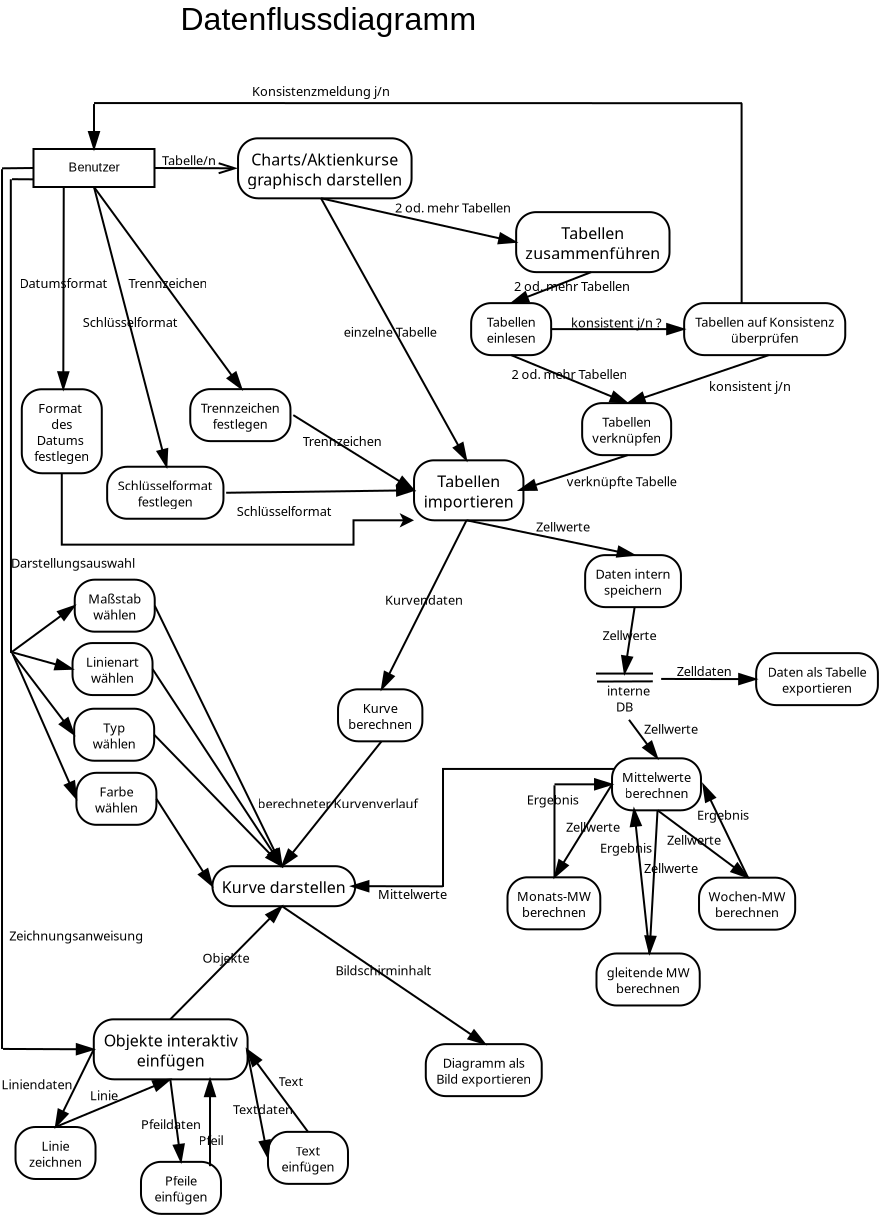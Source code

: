 <?xml version="1.0" encoding="UTF-8"?>
<dia:diagram xmlns:dia="http://www.lysator.liu.se/~alla/dia/">
  <dia:layer name="Hintergrund" visible="true">
    <dia:object type="Standard - Text" version="0" id="O0">
      <dia:attribute name="obj_pos">
        <dia:point val="9.85,2.15"/>
      </dia:attribute>
      <dia:attribute name="obj_bb">
        <dia:rectangle val="9.805,0.705;23.3,3.24"/>
      </dia:attribute>
      <dia:attribute name="text">
        <dia:composite type="text">
          <dia:attribute name="string">
            <dia:string>#Datenflussdiagramm#</dia:string>
          </dia:attribute>
          <dia:attribute name="font">
            <dia:font family="arial" style="0" name="Helvetica"/>
          </dia:attribute>
          <dia:attribute name="height">
            <dia:real val="2"/>
          </dia:attribute>
          <dia:attribute name="pos">
            <dia:point val="9.85,2.15"/>
          </dia:attribute>
          <dia:attribute name="color">
            <dia:color val="#000000"/>
          </dia:attribute>
          <dia:attribute name="alignment">
            <dia:enum val="0"/>
          </dia:attribute>
        </dia:composite>
      </dia:attribute>
    </dia:object>
    <dia:object type="Flowchart - Box" version="0" id="O1">
      <dia:attribute name="obj_pos">
        <dia:point val="2.5,8.1"/>
      </dia:attribute>
      <dia:attribute name="obj_bb">
        <dia:rectangle val="2.45,8.05;8.6,10.05"/>
      </dia:attribute>
      <dia:attribute name="elem_corner">
        <dia:point val="2.5,8.1"/>
      </dia:attribute>
      <dia:attribute name="elem_width">
        <dia:real val="6.05"/>
      </dia:attribute>
      <dia:attribute name="elem_height">
        <dia:real val="1.9"/>
      </dia:attribute>
      <dia:attribute name="show_background">
        <dia:boolean val="true"/>
      </dia:attribute>
      <dia:attribute name="padding">
        <dia:real val="0.5"/>
      </dia:attribute>
      <dia:attribute name="text">
        <dia:composite type="text">
          <dia:attribute name="string">
            <dia:string>#Benutzer#</dia:string>
          </dia:attribute>
          <dia:attribute name="font">
            <dia:font family="arial" style="0" name="Helvetica"/>
          </dia:attribute>
          <dia:attribute name="height">
            <dia:real val="0.8"/>
          </dia:attribute>
          <dia:attribute name="pos">
            <dia:point val="5.525,9.25"/>
          </dia:attribute>
          <dia:attribute name="color">
            <dia:color val="#000000"/>
          </dia:attribute>
          <dia:attribute name="alignment">
            <dia:enum val="1"/>
          </dia:attribute>
        </dia:composite>
      </dia:attribute>
    </dia:object>
    <dia:object type="UML - Activity" version="0" id="O2">
      <dia:attribute name="obj_pos">
        <dia:point val="12.727,7.565"/>
      </dia:attribute>
      <dia:attribute name="obj_bb">
        <dia:rectangle val="12.727,7.565;21.027,10.565"/>
      </dia:attribute>
      <dia:attribute name="elem_corner">
        <dia:point val="12.727,7.565"/>
      </dia:attribute>
      <dia:attribute name="elem_width">
        <dia:real val="8.3"/>
      </dia:attribute>
      <dia:attribute name="elem_height">
        <dia:real val="3"/>
      </dia:attribute>
      <dia:attribute name="text">
        <dia:composite type="text">
          <dia:attribute name="string">
            <dia:string>#Charts/Aktienkurse
graphisch darstellen#</dia:string>
          </dia:attribute>
          <dia:attribute name="font">
            <dia:font family="sans" style="0" name="Helvetica"/>
          </dia:attribute>
          <dia:attribute name="height">
            <dia:real val="1"/>
          </dia:attribute>
          <dia:attribute name="pos">
            <dia:point val="16.877,8.815"/>
          </dia:attribute>
          <dia:attribute name="color">
            <dia:color val="#000000"/>
          </dia:attribute>
          <dia:attribute name="alignment">
            <dia:enum val="1"/>
          </dia:attribute>
        </dia:composite>
      </dia:attribute>
    </dia:object>
    <dia:object type="UML - Activity" version="0" id="O3">
      <dia:attribute name="obj_pos">
        <dia:point val="21.527,23.665"/>
      </dia:attribute>
      <dia:attribute name="obj_bb">
        <dia:rectangle val="21.527,23.665;26.727,26.665"/>
      </dia:attribute>
      <dia:attribute name="elem_corner">
        <dia:point val="21.527,23.665"/>
      </dia:attribute>
      <dia:attribute name="elem_width">
        <dia:real val="5.2"/>
      </dia:attribute>
      <dia:attribute name="elem_height">
        <dia:real val="3"/>
      </dia:attribute>
      <dia:attribute name="text">
        <dia:composite type="text">
          <dia:attribute name="string">
            <dia:string>#Tabellen
importieren#</dia:string>
          </dia:attribute>
          <dia:attribute name="font">
            <dia:font family="sans" style="0" name="Helvetica"/>
          </dia:attribute>
          <dia:attribute name="height">
            <dia:real val="1"/>
          </dia:attribute>
          <dia:attribute name="pos">
            <dia:point val="24.127,24.915"/>
          </dia:attribute>
          <dia:attribute name="color">
            <dia:color val="#000000"/>
          </dia:attribute>
          <dia:attribute name="alignment">
            <dia:enum val="1"/>
          </dia:attribute>
        </dia:composite>
      </dia:attribute>
    </dia:object>
    <dia:object type="UML - Activity" version="0" id="O4">
      <dia:attribute name="obj_pos">
        <dia:point val="17.727,35.115"/>
      </dia:attribute>
      <dia:attribute name="obj_bb">
        <dia:rectangle val="17.727,35.115;22.127,37.715"/>
      </dia:attribute>
      <dia:attribute name="elem_corner">
        <dia:point val="17.727,35.115"/>
      </dia:attribute>
      <dia:attribute name="elem_width">
        <dia:real val="4.4"/>
      </dia:attribute>
      <dia:attribute name="elem_height">
        <dia:real val="2.6"/>
      </dia:attribute>
      <dia:attribute name="text">
        <dia:composite type="text">
          <dia:attribute name="string">
            <dia:string>#Kurve
berechnen#</dia:string>
          </dia:attribute>
          <dia:attribute name="font">
            <dia:font family="sans" style="0" name="Helvetica"/>
          </dia:attribute>
          <dia:attribute name="height">
            <dia:real val="0.8"/>
          </dia:attribute>
          <dia:attribute name="pos">
            <dia:point val="19.927,36.265"/>
          </dia:attribute>
          <dia:attribute name="color">
            <dia:color val="#000000"/>
          </dia:attribute>
          <dia:attribute name="alignment">
            <dia:enum val="1"/>
          </dia:attribute>
        </dia:composite>
      </dia:attribute>
    </dia:object>
    <dia:object type="UML - Activity" version="0" id="O5">
      <dia:attribute name="obj_pos">
        <dia:point val="11.447,43.959"/>
      </dia:attribute>
      <dia:attribute name="obj_bb">
        <dia:rectangle val="11.447,43.959;18.297,45.959"/>
      </dia:attribute>
      <dia:attribute name="elem_corner">
        <dia:point val="11.447,43.959"/>
      </dia:attribute>
      <dia:attribute name="elem_width">
        <dia:real val="6.85"/>
      </dia:attribute>
      <dia:attribute name="elem_height">
        <dia:real val="2"/>
      </dia:attribute>
      <dia:attribute name="text">
        <dia:composite type="text">
          <dia:attribute name="string">
            <dia:string>#Kurve darstellen#</dia:string>
          </dia:attribute>
          <dia:attribute name="font">
            <dia:font family="sans" style="0" name="Helvetica"/>
          </dia:attribute>
          <dia:attribute name="height">
            <dia:real val="1"/>
          </dia:attribute>
          <dia:attribute name="pos">
            <dia:point val="14.872,45.209"/>
          </dia:attribute>
          <dia:attribute name="color">
            <dia:color val="#000000"/>
          </dia:attribute>
          <dia:attribute name="alignment">
            <dia:enum val="1"/>
          </dia:attribute>
        </dia:composite>
      </dia:attribute>
    </dia:object>
    <dia:object type="UML - Activity" version="0" id="O6">
      <dia:attribute name="obj_pos">
        <dia:point val="31.427,38.565"/>
      </dia:attribute>
      <dia:attribute name="obj_bb">
        <dia:rectangle val="31.427,38.565;35.877,41.165"/>
      </dia:attribute>
      <dia:attribute name="elem_corner">
        <dia:point val="31.427,38.565"/>
      </dia:attribute>
      <dia:attribute name="elem_width">
        <dia:real val="4.45"/>
      </dia:attribute>
      <dia:attribute name="elem_height">
        <dia:real val="2.6"/>
      </dia:attribute>
      <dia:attribute name="text">
        <dia:composite type="text">
          <dia:attribute name="string">
            <dia:string>#Mittelwerte
berechnen#</dia:string>
          </dia:attribute>
          <dia:attribute name="font">
            <dia:font family="sans" style="0" name="Helvetica"/>
          </dia:attribute>
          <dia:attribute name="height">
            <dia:real val="0.8"/>
          </dia:attribute>
          <dia:attribute name="pos">
            <dia:point val="33.652,39.715"/>
          </dia:attribute>
          <dia:attribute name="color">
            <dia:color val="#000000"/>
          </dia:attribute>
          <dia:attribute name="alignment">
            <dia:enum val="1"/>
          </dia:attribute>
        </dia:composite>
      </dia:attribute>
    </dia:object>
    <dia:object type="UML - Activity" version="0" id="O7">
      <dia:attribute name="obj_pos">
        <dia:point val="22.115,52.856"/>
      </dia:attribute>
      <dia:attribute name="obj_bb">
        <dia:rectangle val="22.115,52.856;28.015,55.456"/>
      </dia:attribute>
      <dia:attribute name="elem_corner">
        <dia:point val="22.115,52.856"/>
      </dia:attribute>
      <dia:attribute name="elem_width">
        <dia:real val="5.9"/>
      </dia:attribute>
      <dia:attribute name="elem_height">
        <dia:real val="2.6"/>
      </dia:attribute>
      <dia:attribute name="text">
        <dia:composite type="text">
          <dia:attribute name="string">
            <dia:string>#Diagramm als
Bild exportieren#</dia:string>
          </dia:attribute>
          <dia:attribute name="font">
            <dia:font family="sans" style="0" name="Helvetica"/>
          </dia:attribute>
          <dia:attribute name="height">
            <dia:real val="0.8"/>
          </dia:attribute>
          <dia:attribute name="pos">
            <dia:point val="25.065,54.006"/>
          </dia:attribute>
          <dia:attribute name="color">
            <dia:color val="#000000"/>
          </dia:attribute>
          <dia:attribute name="alignment">
            <dia:enum val="1"/>
          </dia:attribute>
        </dia:composite>
      </dia:attribute>
    </dia:object>
    <dia:object type="UML - Activity" version="0" id="O8">
      <dia:attribute name="obj_pos">
        <dia:point val="30.65,48.324"/>
      </dia:attribute>
      <dia:attribute name="obj_bb">
        <dia:rectangle val="30.65,48.324;35.85,50.924"/>
      </dia:attribute>
      <dia:attribute name="elem_corner">
        <dia:point val="30.65,48.324"/>
      </dia:attribute>
      <dia:attribute name="elem_width">
        <dia:real val="5.2"/>
      </dia:attribute>
      <dia:attribute name="elem_height">
        <dia:real val="2.6"/>
      </dia:attribute>
      <dia:attribute name="text">
        <dia:composite type="text">
          <dia:attribute name="string">
            <dia:string>#gleitende MW
berechnen#</dia:string>
          </dia:attribute>
          <dia:attribute name="font">
            <dia:font family="sans" style="0" name="Helvetica"/>
          </dia:attribute>
          <dia:attribute name="height">
            <dia:real val="0.8"/>
          </dia:attribute>
          <dia:attribute name="pos">
            <dia:point val="33.25,49.474"/>
          </dia:attribute>
          <dia:attribute name="color">
            <dia:color val="#000000"/>
          </dia:attribute>
          <dia:attribute name="alignment">
            <dia:enum val="1"/>
          </dia:attribute>
        </dia:composite>
      </dia:attribute>
    </dia:object>
    <dia:object type="UML - Activity" version="0" id="O9">
      <dia:attribute name="obj_pos">
        <dia:point val="35.777,44.533"/>
      </dia:attribute>
      <dia:attribute name="obj_bb">
        <dia:rectangle val="35.777,44.533;40.477,47.133"/>
      </dia:attribute>
      <dia:attribute name="elem_corner">
        <dia:point val="35.777,44.533"/>
      </dia:attribute>
      <dia:attribute name="elem_width">
        <dia:real val="4.7"/>
      </dia:attribute>
      <dia:attribute name="elem_height">
        <dia:real val="2.6"/>
      </dia:attribute>
      <dia:attribute name="text">
        <dia:composite type="text">
          <dia:attribute name="string">
            <dia:string>#Wochen-MW
berechnen#</dia:string>
          </dia:attribute>
          <dia:attribute name="font">
            <dia:font family="sans" style="0" name="Helvetica"/>
          </dia:attribute>
          <dia:attribute name="height">
            <dia:real val="0.8"/>
          </dia:attribute>
          <dia:attribute name="pos">
            <dia:point val="38.127,45.683"/>
          </dia:attribute>
          <dia:attribute name="color">
            <dia:color val="#000000"/>
          </dia:attribute>
          <dia:attribute name="alignment">
            <dia:enum val="1"/>
          </dia:attribute>
        </dia:composite>
      </dia:attribute>
    </dia:object>
    <dia:object type="UML - Activity" version="0" id="O10">
      <dia:attribute name="obj_pos">
        <dia:point val="26.2,44.515"/>
      </dia:attribute>
      <dia:attribute name="obj_bb">
        <dia:rectangle val="26.2,44.515;30.75,47.115"/>
      </dia:attribute>
      <dia:attribute name="elem_corner">
        <dia:point val="26.2,44.515"/>
      </dia:attribute>
      <dia:attribute name="elem_width">
        <dia:real val="4.55"/>
      </dia:attribute>
      <dia:attribute name="elem_height">
        <dia:real val="2.6"/>
      </dia:attribute>
      <dia:attribute name="text">
        <dia:composite type="text">
          <dia:attribute name="string">
            <dia:string>#Monats-MW
berechnen#</dia:string>
          </dia:attribute>
          <dia:attribute name="font">
            <dia:font family="sans" style="0" name="Helvetica"/>
          </dia:attribute>
          <dia:attribute name="height">
            <dia:real val="0.8"/>
          </dia:attribute>
          <dia:attribute name="pos">
            <dia:point val="28.475,45.665"/>
          </dia:attribute>
          <dia:attribute name="color">
            <dia:color val="#000000"/>
          </dia:attribute>
          <dia:attribute name="alignment">
            <dia:enum val="1"/>
          </dia:attribute>
        </dia:composite>
      </dia:attribute>
    </dia:object>
    <dia:object type="UML - Activity" version="0" id="O11">
      <dia:attribute name="obj_pos">
        <dia:point val="5.515,51.615"/>
      </dia:attribute>
      <dia:attribute name="obj_bb">
        <dia:rectangle val="5.515,51.615;12.915,54.615"/>
      </dia:attribute>
      <dia:attribute name="elem_corner">
        <dia:point val="5.515,51.615"/>
      </dia:attribute>
      <dia:attribute name="elem_width">
        <dia:real val="7.4"/>
      </dia:attribute>
      <dia:attribute name="elem_height">
        <dia:real val="3"/>
      </dia:attribute>
      <dia:attribute name="text">
        <dia:composite type="text">
          <dia:attribute name="string">
            <dia:string>#Objekte interaktiv
einfügen#</dia:string>
          </dia:attribute>
          <dia:attribute name="font">
            <dia:font family="sans" style="0" name="Helvetica"/>
          </dia:attribute>
          <dia:attribute name="height">
            <dia:real val="1"/>
          </dia:attribute>
          <dia:attribute name="pos">
            <dia:point val="9.215,52.865"/>
          </dia:attribute>
          <dia:attribute name="color">
            <dia:color val="#000000"/>
          </dia:attribute>
          <dia:attribute name="alignment">
            <dia:enum val="1"/>
          </dia:attribute>
        </dia:composite>
      </dia:attribute>
    </dia:object>
    <dia:object type="UML - Activity" version="0" id="O12">
      <dia:attribute name="obj_pos">
        <dia:point val="1.915,20.112"/>
      </dia:attribute>
      <dia:attribute name="obj_bb">
        <dia:rectangle val="1.915,20.112;5.915,24.312"/>
      </dia:attribute>
      <dia:attribute name="elem_corner">
        <dia:point val="1.915,20.112"/>
      </dia:attribute>
      <dia:attribute name="elem_width">
        <dia:real val="4"/>
      </dia:attribute>
      <dia:attribute name="elem_height">
        <dia:real val="4.2"/>
      </dia:attribute>
      <dia:attribute name="text">
        <dia:composite type="text">
          <dia:attribute name="string">
            <dia:string>#Format 
des
Datums 
festlegen#</dia:string>
          </dia:attribute>
          <dia:attribute name="font">
            <dia:font family="sans" style="0" name="Helvetica"/>
          </dia:attribute>
          <dia:attribute name="height">
            <dia:real val="0.8"/>
          </dia:attribute>
          <dia:attribute name="pos">
            <dia:point val="3.915,21.262"/>
          </dia:attribute>
          <dia:attribute name="color">
            <dia:color val="#000000"/>
          </dia:attribute>
          <dia:attribute name="alignment">
            <dia:enum val="1"/>
          </dia:attribute>
        </dia:composite>
      </dia:attribute>
    </dia:object>
    <dia:object type="UML - Activity" version="0" id="O13">
      <dia:attribute name="obj_pos">
        <dia:point val="6.183,23.988"/>
      </dia:attribute>
      <dia:attribute name="obj_bb">
        <dia:rectangle val="6.183,23.988;12.183,26.588"/>
      </dia:attribute>
      <dia:attribute name="elem_corner">
        <dia:point val="6.183,23.988"/>
      </dia:attribute>
      <dia:attribute name="elem_width">
        <dia:real val="6"/>
      </dia:attribute>
      <dia:attribute name="elem_height">
        <dia:real val="2.6"/>
      </dia:attribute>
      <dia:attribute name="text">
        <dia:composite type="text">
          <dia:attribute name="string">
            <dia:string>#Schlüsselformat
festlegen#</dia:string>
          </dia:attribute>
          <dia:attribute name="font">
            <dia:font family="sans" style="0" name="Helvetica"/>
          </dia:attribute>
          <dia:attribute name="height">
            <dia:real val="0.8"/>
          </dia:attribute>
          <dia:attribute name="pos">
            <dia:point val="9.183,25.139"/>
          </dia:attribute>
          <dia:attribute name="color">
            <dia:color val="#000000"/>
          </dia:attribute>
          <dia:attribute name="alignment">
            <dia:enum val="1"/>
          </dia:attribute>
        </dia:composite>
      </dia:attribute>
    </dia:object>
    <dia:object type="UML - Activity" version="0" id="O14">
      <dia:attribute name="obj_pos">
        <dia:point val="26.633,11.256"/>
      </dia:attribute>
      <dia:attribute name="obj_bb">
        <dia:rectangle val="26.633,11.256;34.083,14.256"/>
      </dia:attribute>
      <dia:attribute name="elem_corner">
        <dia:point val="26.633,11.256"/>
      </dia:attribute>
      <dia:attribute name="elem_width">
        <dia:real val="7.45"/>
      </dia:attribute>
      <dia:attribute name="elem_height">
        <dia:real val="3"/>
      </dia:attribute>
      <dia:attribute name="text">
        <dia:composite type="text">
          <dia:attribute name="string">
            <dia:string>#Tabellen
zusammenführen#</dia:string>
          </dia:attribute>
          <dia:attribute name="font">
            <dia:font family="sans" style="0" name="Helvetica"/>
          </dia:attribute>
          <dia:attribute name="height">
            <dia:real val="1"/>
          </dia:attribute>
          <dia:attribute name="pos">
            <dia:point val="30.358,12.506"/>
          </dia:attribute>
          <dia:attribute name="color">
            <dia:color val="#000000"/>
          </dia:attribute>
          <dia:attribute name="alignment">
            <dia:enum val="1"/>
          </dia:attribute>
        </dia:composite>
      </dia:attribute>
    </dia:object>
    <dia:object type="UML - Activity" version="0" id="O15">
      <dia:attribute name="obj_pos">
        <dia:point val="10.338,20.106"/>
      </dia:attribute>
      <dia:attribute name="obj_bb">
        <dia:rectangle val="10.338,20.106;15.389,22.706"/>
      </dia:attribute>
      <dia:attribute name="elem_corner">
        <dia:point val="10.338,20.106"/>
      </dia:attribute>
      <dia:attribute name="elem_width">
        <dia:real val="5.05"/>
      </dia:attribute>
      <dia:attribute name="elem_height">
        <dia:real val="2.6"/>
      </dia:attribute>
      <dia:attribute name="text">
        <dia:composite type="text">
          <dia:attribute name="string">
            <dia:string>#Trennzeichen
festlegen#</dia:string>
          </dia:attribute>
          <dia:attribute name="font">
            <dia:font family="sans" style="0" name="Helvetica"/>
          </dia:attribute>
          <dia:attribute name="height">
            <dia:real val="0.8"/>
          </dia:attribute>
          <dia:attribute name="pos">
            <dia:point val="12.864,21.256"/>
          </dia:attribute>
          <dia:attribute name="color">
            <dia:color val="#000000"/>
          </dia:attribute>
          <dia:attribute name="alignment">
            <dia:enum val="1"/>
          </dia:attribute>
        </dia:composite>
      </dia:attribute>
    </dia:object>
    <dia:object type="UML - Activity" version="0" id="O16">
      <dia:attribute name="obj_pos">
        <dia:point val="24.383,15.806"/>
      </dia:attribute>
      <dia:attribute name="obj_bb">
        <dia:rectangle val="24.383,15.806;28.383,18.406"/>
      </dia:attribute>
      <dia:attribute name="elem_corner">
        <dia:point val="24.383,15.806"/>
      </dia:attribute>
      <dia:attribute name="elem_width">
        <dia:real val="4"/>
      </dia:attribute>
      <dia:attribute name="elem_height">
        <dia:real val="2.6"/>
      </dia:attribute>
      <dia:attribute name="text">
        <dia:composite type="text">
          <dia:attribute name="string">
            <dia:string>#Tabellen
einlesen#</dia:string>
          </dia:attribute>
          <dia:attribute name="font">
            <dia:font family="sans" style="0" name="Helvetica"/>
          </dia:attribute>
          <dia:attribute name="height">
            <dia:real val="0.8"/>
          </dia:attribute>
          <dia:attribute name="pos">
            <dia:point val="26.383,16.956"/>
          </dia:attribute>
          <dia:attribute name="color">
            <dia:color val="#000000"/>
          </dia:attribute>
          <dia:attribute name="alignment">
            <dia:enum val="1"/>
          </dia:attribute>
        </dia:composite>
      </dia:attribute>
    </dia:object>
    <dia:object type="UML - Activity" version="0" id="O17">
      <dia:attribute name="obj_pos">
        <dia:point val="29.933,20.806"/>
      </dia:attribute>
      <dia:attribute name="obj_bb">
        <dia:rectangle val="29.933,20.806;34.433,23.406"/>
      </dia:attribute>
      <dia:attribute name="elem_corner">
        <dia:point val="29.933,20.806"/>
      </dia:attribute>
      <dia:attribute name="elem_width">
        <dia:real val="4.5"/>
      </dia:attribute>
      <dia:attribute name="elem_height">
        <dia:real val="2.6"/>
      </dia:attribute>
      <dia:attribute name="text">
        <dia:composite type="text">
          <dia:attribute name="string">
            <dia:string>#Tabellen
verknüpfen#</dia:string>
          </dia:attribute>
          <dia:attribute name="font">
            <dia:font family="sans" style="0" name="Helvetica"/>
          </dia:attribute>
          <dia:attribute name="height">
            <dia:real val="0.8"/>
          </dia:attribute>
          <dia:attribute name="pos">
            <dia:point val="32.183,21.956"/>
          </dia:attribute>
          <dia:attribute name="color">
            <dia:color val="#000000"/>
          </dia:attribute>
          <dia:attribute name="alignment">
            <dia:enum val="1"/>
          </dia:attribute>
        </dia:composite>
      </dia:attribute>
    </dia:object>
    <dia:object type="UML - Activity" version="0" id="O18">
      <dia:attribute name="obj_pos">
        <dia:point val="30.083,28.406"/>
      </dia:attribute>
      <dia:attribute name="obj_bb">
        <dia:rectangle val="30.083,28.406;35.033,31.006"/>
      </dia:attribute>
      <dia:attribute name="elem_corner">
        <dia:point val="30.083,28.406"/>
      </dia:attribute>
      <dia:attribute name="elem_width">
        <dia:real val="4.95"/>
      </dia:attribute>
      <dia:attribute name="elem_height">
        <dia:real val="2.6"/>
      </dia:attribute>
      <dia:attribute name="text">
        <dia:composite type="text">
          <dia:attribute name="string">
            <dia:string>#Daten intern
speichern#</dia:string>
          </dia:attribute>
          <dia:attribute name="font">
            <dia:font family="sans" style="0" name="Helvetica"/>
          </dia:attribute>
          <dia:attribute name="height">
            <dia:real val="0.8"/>
          </dia:attribute>
          <dia:attribute name="pos">
            <dia:point val="32.558,29.556"/>
          </dia:attribute>
          <dia:attribute name="color">
            <dia:color val="#000000"/>
          </dia:attribute>
          <dia:attribute name="alignment">
            <dia:enum val="1"/>
          </dia:attribute>
        </dia:composite>
      </dia:attribute>
    </dia:object>
    <dia:object type="UML - Activity" version="0" id="O19">
      <dia:attribute name="obj_pos">
        <dia:point val="35.033,15.806"/>
      </dia:attribute>
      <dia:attribute name="obj_bb">
        <dia:rectangle val="35.033,15.806;43.233,18.406"/>
      </dia:attribute>
      <dia:attribute name="elem_corner">
        <dia:point val="35.033,15.806"/>
      </dia:attribute>
      <dia:attribute name="elem_width">
        <dia:real val="8.2"/>
      </dia:attribute>
      <dia:attribute name="elem_height">
        <dia:real val="2.6"/>
      </dia:attribute>
      <dia:attribute name="text">
        <dia:composite type="text">
          <dia:attribute name="string">
            <dia:string>#Tabellen auf Konsistenz
überprüfen#</dia:string>
          </dia:attribute>
          <dia:attribute name="font">
            <dia:font family="sans" style="0" name="Helvetica"/>
          </dia:attribute>
          <dia:attribute name="height">
            <dia:real val="0.8"/>
          </dia:attribute>
          <dia:attribute name="pos">
            <dia:point val="39.133,16.956"/>
          </dia:attribute>
          <dia:attribute name="color">
            <dia:color val="#000000"/>
          </dia:attribute>
          <dia:attribute name="alignment">
            <dia:enum val="1"/>
          </dia:attribute>
        </dia:composite>
      </dia:attribute>
    </dia:object>
    <dia:object type="UML - Activity" version="0" id="O20">
      <dia:attribute name="obj_pos">
        <dia:point val="38.633,33.306"/>
      </dia:attribute>
      <dia:attribute name="obj_bb">
        <dia:rectangle val="38.633,33.306;44.983,35.906"/>
      </dia:attribute>
      <dia:attribute name="elem_corner">
        <dia:point val="38.633,33.306"/>
      </dia:attribute>
      <dia:attribute name="elem_width">
        <dia:real val="6.35"/>
      </dia:attribute>
      <dia:attribute name="elem_height">
        <dia:real val="2.6"/>
      </dia:attribute>
      <dia:attribute name="text">
        <dia:composite type="text">
          <dia:attribute name="string">
            <dia:string>#Daten als Tabelle
exportieren#</dia:string>
          </dia:attribute>
          <dia:attribute name="font">
            <dia:font family="sans" style="0" name="Helvetica"/>
          </dia:attribute>
          <dia:attribute name="height">
            <dia:real val="0.8"/>
          </dia:attribute>
          <dia:attribute name="pos">
            <dia:point val="41.808,34.456"/>
          </dia:attribute>
          <dia:attribute name="color">
            <dia:color val="#000000"/>
          </dia:attribute>
          <dia:attribute name="alignment">
            <dia:enum val="1"/>
          </dia:attribute>
        </dia:composite>
      </dia:attribute>
    </dia:object>
    <dia:object type="UML - Activity" version="0" id="O21">
      <dia:attribute name="obj_pos">
        <dia:point val="7.875,58.742"/>
      </dia:attribute>
      <dia:attribute name="obj_bb">
        <dia:rectangle val="7.875,58.742;11.875,61.342"/>
      </dia:attribute>
      <dia:attribute name="elem_corner">
        <dia:point val="7.875,58.742"/>
      </dia:attribute>
      <dia:attribute name="elem_width">
        <dia:real val="4"/>
      </dia:attribute>
      <dia:attribute name="elem_height">
        <dia:real val="2.6"/>
      </dia:attribute>
      <dia:attribute name="text">
        <dia:composite type="text">
          <dia:attribute name="string">
            <dia:string>#Pfeile
einfügen#</dia:string>
          </dia:attribute>
          <dia:attribute name="font">
            <dia:font family="sans" style="0" name="Helvetica"/>
          </dia:attribute>
          <dia:attribute name="height">
            <dia:real val="0.8"/>
          </dia:attribute>
          <dia:attribute name="pos">
            <dia:point val="9.875,59.892"/>
          </dia:attribute>
          <dia:attribute name="color">
            <dia:color val="#000000"/>
          </dia:attribute>
          <dia:attribute name="alignment">
            <dia:enum val="1"/>
          </dia:attribute>
        </dia:composite>
      </dia:attribute>
    </dia:object>
    <dia:object type="UML - Activity" version="0" id="O22">
      <dia:attribute name="obj_pos">
        <dia:point val="14.225,57.242"/>
      </dia:attribute>
      <dia:attribute name="obj_bb">
        <dia:rectangle val="14.225,57.242;18.225,59.842"/>
      </dia:attribute>
      <dia:attribute name="elem_corner">
        <dia:point val="14.225,57.242"/>
      </dia:attribute>
      <dia:attribute name="elem_width">
        <dia:real val="4"/>
      </dia:attribute>
      <dia:attribute name="elem_height">
        <dia:real val="2.6"/>
      </dia:attribute>
      <dia:attribute name="text">
        <dia:composite type="text">
          <dia:attribute name="string">
            <dia:string>#Text
einfügen#</dia:string>
          </dia:attribute>
          <dia:attribute name="font">
            <dia:font family="sans" style="0" name="Helvetica"/>
          </dia:attribute>
          <dia:attribute name="height">
            <dia:real val="0.8"/>
          </dia:attribute>
          <dia:attribute name="pos">
            <dia:point val="16.225,58.392"/>
          </dia:attribute>
          <dia:attribute name="color">
            <dia:color val="#000000"/>
          </dia:attribute>
          <dia:attribute name="alignment">
            <dia:enum val="1"/>
          </dia:attribute>
        </dia:composite>
      </dia:attribute>
    </dia:object>
    <dia:object type="UML - Activity" version="0" id="O23">
      <dia:attribute name="obj_pos">
        <dia:point val="1.602,57.0"/>
      </dia:attribute>
      <dia:attribute name="obj_bb">
        <dia:rectangle val="1.602,57.0;5.602,59.6"/>
      </dia:attribute>
      <dia:attribute name="elem_corner">
        <dia:point val="1.602,57.0"/>
      </dia:attribute>
      <dia:attribute name="elem_width">
        <dia:real val="4"/>
      </dia:attribute>
      <dia:attribute name="elem_height">
        <dia:real val="2.6"/>
      </dia:attribute>
      <dia:attribute name="text">
        <dia:composite type="text">
          <dia:attribute name="string">
            <dia:string>#Linie
zeichnen#</dia:string>
          </dia:attribute>
          <dia:attribute name="font">
            <dia:font family="sans" style="0" name="Helvetica"/>
          </dia:attribute>
          <dia:attribute name="height">
            <dia:real val="0.8"/>
          </dia:attribute>
          <dia:attribute name="pos">
            <dia:point val="3.602,58.15"/>
          </dia:attribute>
          <dia:attribute name="color">
            <dia:color val="#000000"/>
          </dia:attribute>
          <dia:attribute name="alignment">
            <dia:enum val="1"/>
          </dia:attribute>
        </dia:composite>
      </dia:attribute>
    </dia:object>
    <dia:object type="UML - Activity" version="0" id="O24">
      <dia:attribute name="obj_pos">
        <dia:point val="4.562,29.634"/>
      </dia:attribute>
      <dia:attribute name="obj_bb">
        <dia:rectangle val="4.562,29.634;8.562,32.234"/>
      </dia:attribute>
      <dia:attribute name="elem_corner">
        <dia:point val="4.562,29.634"/>
      </dia:attribute>
      <dia:attribute name="elem_width">
        <dia:real val="4"/>
      </dia:attribute>
      <dia:attribute name="elem_height">
        <dia:real val="2.6"/>
      </dia:attribute>
      <dia:attribute name="text">
        <dia:composite type="text">
          <dia:attribute name="string">
            <dia:string>#Maßstab
wählen#</dia:string>
          </dia:attribute>
          <dia:attribute name="font">
            <dia:font family="sans" style="0" name="Helvetica"/>
          </dia:attribute>
          <dia:attribute name="height">
            <dia:real val="0.8"/>
          </dia:attribute>
          <dia:attribute name="pos">
            <dia:point val="6.562,30.784"/>
          </dia:attribute>
          <dia:attribute name="color">
            <dia:color val="#000000"/>
          </dia:attribute>
          <dia:attribute name="alignment">
            <dia:enum val="1"/>
          </dia:attribute>
        </dia:composite>
      </dia:attribute>
    </dia:object>
    <dia:object type="UML - Activity" version="0" id="O25">
      <dia:attribute name="obj_pos">
        <dia:point val="4.452,32.803"/>
      </dia:attribute>
      <dia:attribute name="obj_bb">
        <dia:rectangle val="4.452,32.803;8.452,35.403"/>
      </dia:attribute>
      <dia:attribute name="elem_corner">
        <dia:point val="4.452,32.803"/>
      </dia:attribute>
      <dia:attribute name="elem_width">
        <dia:real val="4"/>
      </dia:attribute>
      <dia:attribute name="elem_height">
        <dia:real val="2.6"/>
      </dia:attribute>
      <dia:attribute name="text">
        <dia:composite type="text">
          <dia:attribute name="string">
            <dia:string>#Linienart
wählen#</dia:string>
          </dia:attribute>
          <dia:attribute name="font">
            <dia:font family="sans" style="0" name="Helvetica"/>
          </dia:attribute>
          <dia:attribute name="height">
            <dia:real val="0.8"/>
          </dia:attribute>
          <dia:attribute name="pos">
            <dia:point val="6.452,33.953"/>
          </dia:attribute>
          <dia:attribute name="color">
            <dia:color val="#000000"/>
          </dia:attribute>
          <dia:attribute name="alignment">
            <dia:enum val="1"/>
          </dia:attribute>
        </dia:composite>
      </dia:attribute>
    </dia:object>
    <dia:object type="UML - Activity" version="0" id="O26">
      <dia:attribute name="obj_pos">
        <dia:point val="4.646,39.291"/>
      </dia:attribute>
      <dia:attribute name="obj_bb">
        <dia:rectangle val="4.646,39.291;8.646,41.892"/>
      </dia:attribute>
      <dia:attribute name="elem_corner">
        <dia:point val="4.646,39.291"/>
      </dia:attribute>
      <dia:attribute name="elem_width">
        <dia:real val="4"/>
      </dia:attribute>
      <dia:attribute name="elem_height">
        <dia:real val="2.6"/>
      </dia:attribute>
      <dia:attribute name="text">
        <dia:composite type="text">
          <dia:attribute name="string">
            <dia:string>#Farbe
wählen#</dia:string>
          </dia:attribute>
          <dia:attribute name="font">
            <dia:font family="sans" style="0" name="Helvetica"/>
          </dia:attribute>
          <dia:attribute name="height">
            <dia:real val="0.8"/>
          </dia:attribute>
          <dia:attribute name="pos">
            <dia:point val="6.646,40.441"/>
          </dia:attribute>
          <dia:attribute name="color">
            <dia:color val="#000000"/>
          </dia:attribute>
          <dia:attribute name="alignment">
            <dia:enum val="1"/>
          </dia:attribute>
        </dia:composite>
      </dia:attribute>
    </dia:object>
    <dia:object type="UML - Activity" version="0" id="O27">
      <dia:attribute name="obj_pos">
        <dia:point val="4.534,36.086"/>
      </dia:attribute>
      <dia:attribute name="obj_bb">
        <dia:rectangle val="4.534,36.086;8.534,38.686"/>
      </dia:attribute>
      <dia:attribute name="elem_corner">
        <dia:point val="4.534,36.086"/>
      </dia:attribute>
      <dia:attribute name="elem_width">
        <dia:real val="4"/>
      </dia:attribute>
      <dia:attribute name="elem_height">
        <dia:real val="2.6"/>
      </dia:attribute>
      <dia:attribute name="text">
        <dia:composite type="text">
          <dia:attribute name="string">
            <dia:string>#Typ
wählen#</dia:string>
          </dia:attribute>
          <dia:attribute name="font">
            <dia:font family="sans" style="0" name="Helvetica"/>
          </dia:attribute>
          <dia:attribute name="height">
            <dia:real val="0.8"/>
          </dia:attribute>
          <dia:attribute name="pos">
            <dia:point val="6.534,37.236"/>
          </dia:attribute>
          <dia:attribute name="color">
            <dia:color val="#000000"/>
          </dia:attribute>
          <dia:attribute name="alignment">
            <dia:enum val="1"/>
          </dia:attribute>
        </dia:composite>
      </dia:attribute>
    </dia:object>
    <dia:object type="UML - Message" version="0" id="O28">
      <dia:attribute name="obj_pos">
        <dia:point val="8.55,9.05"/>
      </dia:attribute>
      <dia:attribute name="obj_bb">
        <dia:rectangle val="8.5,8.26;12.778,9.465"/>
      </dia:attribute>
      <dia:attribute name="conn_endpoints">
        <dia:point val="8.55,9.05"/>
        <dia:point val="12.727,9.065"/>
      </dia:attribute>
      <dia:attribute name="line_colour">
        <dia:color val="#000000"/>
      </dia:attribute>
      <dia:attribute name="text">
        <dia:string>#Tabelle/n#</dia:string>
      </dia:attribute>
      <dia:attribute name="type">
        <dia:enum val="3"/>
      </dia:attribute>
      <dia:attribute name="text_pos">
        <dia:point val="10.276,8.91"/>
      </dia:attribute>
      <dia:connections>
        <dia:connection handle="0" to="O1" connection="8"/>
        <dia:connection handle="1" to="O2" connection="3"/>
      </dia:connections>
    </dia:object>
    <dia:object type="UML - Message" version="0" id="O29">
      <dia:attribute name="obj_pos">
        <dia:point val="16.877,10.565"/>
      </dia:attribute>
      <dia:attribute name="obj_bb">
        <dia:rectangle val="16.809,10.497;24.526,23.903"/>
      </dia:attribute>
      <dia:attribute name="conn_endpoints">
        <dia:point val="16.877,10.565"/>
        <dia:point val="24.152,23.665"/>
      </dia:attribute>
      <dia:attribute name="line_colour">
        <dia:color val="#000000"/>
      </dia:attribute>
      <dia:attribute name="text">
        <dia:string>#einzelne Tabelle#</dia:string>
      </dia:attribute>
      <dia:attribute name="type">
        <dia:enum val="0"/>
      </dia:attribute>
      <dia:attribute name="text_pos">
        <dia:point val="20.339,17.485"/>
      </dia:attribute>
      <dia:connections>
        <dia:connection handle="0" to="O2" connection="6"/>
        <dia:connection handle="1" to="O3" connection="1"/>
      </dia:connections>
    </dia:object>
    <dia:object type="UML - Message" version="0" id="O30">
      <dia:attribute name="obj_pos">
        <dia:point val="4.013,10"/>
      </dia:attribute>
      <dia:attribute name="obj_bb">
        <dia:rectangle val="1.776,9.95;6.226,20.163"/>
      </dia:attribute>
      <dia:attribute name="conn_endpoints">
        <dia:point val="4.013,10"/>
        <dia:point val="3.99,20.112"/>
      </dia:attribute>
      <dia:attribute name="line_colour">
        <dia:color val="#000000"/>
      </dia:attribute>
      <dia:attribute name="text">
        <dia:string>#Datumsformat#</dia:string>
      </dia:attribute>
      <dia:attribute name="type">
        <dia:enum val="0"/>
      </dia:attribute>
      <dia:attribute name="text_pos">
        <dia:point val="4.001,15.056"/>
      </dia:attribute>
      <dia:connections>
        <dia:connection handle="0" to="O1" connection="12"/>
        <dia:connection handle="1" to="O12" connection="1"/>
      </dia:connections>
    </dia:object>
    <dia:object type="UML - Message" version="0" id="O31">
      <dia:attribute name="obj_pos">
        <dia:point val="5.525,10"/>
      </dia:attribute>
      <dia:attribute name="obj_bb">
        <dia:rectangle val="4.841,9.939;9.841,24.137"/>
      </dia:attribute>
      <dia:attribute name="conn_endpoints">
        <dia:point val="5.525,10"/>
        <dia:point val="9.158,23.988"/>
      </dia:attribute>
      <dia:attribute name="line_colour">
        <dia:color val="#000000"/>
      </dia:attribute>
      <dia:attribute name="text">
        <dia:string>#Schlüsselformat#</dia:string>
      </dia:attribute>
      <dia:attribute name="type">
        <dia:enum val="0"/>
      </dia:attribute>
      <dia:attribute name="text_pos">
        <dia:point val="7.341,16.994"/>
      </dia:attribute>
      <dia:connections>
        <dia:connection handle="0" to="O1" connection="13"/>
        <dia:connection handle="1" to="O13" connection="1"/>
      </dia:connections>
    </dia:object>
    <dia:object type="UML - Message" version="0" id="O32">
      <dia:attribute name="obj_pos">
        <dia:point val="5.525,10"/>
      </dia:attribute>
      <dia:attribute name="obj_bb">
        <dia:rectangle val="5.455,9.93;13.266,20.383"/>
      </dia:attribute>
      <dia:attribute name="conn_endpoints">
        <dia:point val="5.525,10"/>
        <dia:point val="12.914,20.106"/>
      </dia:attribute>
      <dia:attribute name="line_colour">
        <dia:color val="#000000"/>
      </dia:attribute>
      <dia:attribute name="text">
        <dia:string>#Trennzeichen#</dia:string>
      </dia:attribute>
      <dia:attribute name="type">
        <dia:enum val="0"/>
      </dia:attribute>
      <dia:attribute name="text_pos">
        <dia:point val="9.219,15.053"/>
      </dia:attribute>
      <dia:connections>
        <dia:connection handle="0" to="O1" connection="13"/>
        <dia:connection handle="1" to="O15" connection="1"/>
      </dia:connections>
    </dia:object>
    <dia:object type="UML - Message" version="0" id="O33">
      <dia:attribute name="obj_pos">
        <dia:point val="15.489,21.406"/>
      </dia:attribute>
      <dia:attribute name="obj_bb">
        <dia:rectangle val="15.42,21.337;21.781,25.531"/>
      </dia:attribute>
      <dia:attribute name="conn_endpoints">
        <dia:point val="15.489,21.406"/>
        <dia:point val="21.527,25.165"/>
      </dia:attribute>
      <dia:attribute name="line_colour">
        <dia:color val="#000000"/>
      </dia:attribute>
      <dia:attribute name="text">
        <dia:string>#Trennzeichen#</dia:string>
      </dia:attribute>
      <dia:attribute name="type">
        <dia:enum val="0"/>
      </dia:attribute>
      <dia:attribute name="text_pos">
        <dia:point val="17.94,22.947"/>
      </dia:attribute>
      <dia:connections>
        <dia:connection handle="0" to="O15" connection="4"/>
        <dia:connection handle="1" to="O3" connection="3"/>
      </dia:connections>
    </dia:object>
    <dia:object type="UML - Message" version="0" id="O34">
      <dia:attribute name="obj_pos">
        <dia:point val="12.133,25.288"/>
      </dia:attribute>
      <dia:attribute name="obj_bb">
        <dia:rectangle val="12.082,24.764;21.582,26.597"/>
      </dia:attribute>
      <dia:attribute name="conn_endpoints">
        <dia:point val="12.133,25.288"/>
        <dia:point val="21.527,25.165"/>
      </dia:attribute>
      <dia:attribute name="line_colour">
        <dia:color val="#000000"/>
      </dia:attribute>
      <dia:attribute name="text">
        <dia:string>#Schlüsselformat#</dia:string>
      </dia:attribute>
      <dia:attribute name="type">
        <dia:enum val="0"/>
      </dia:attribute>
      <dia:attribute name="text_pos">
        <dia:point val="15.04,26.447"/>
      </dia:attribute>
      <dia:connections>
        <dia:connection handle="0" to="O13" connection="4"/>
        <dia:connection handle="1" to="O3" connection="3"/>
      </dia:connections>
    </dia:object>
    <dia:object type="UML - Message" version="0" id="O35">
      <dia:attribute name="obj_pos">
        <dia:point val="24.152,26.665"/>
      </dia:attribute>
      <dia:attribute name="obj_bb">
        <dia:rectangle val="19.522,26.598;24.219,35.339"/>
      </dia:attribute>
      <dia:attribute name="conn_endpoints">
        <dia:point val="24.152,26.665"/>
        <dia:point val="19.902,35.115"/>
      </dia:attribute>
      <dia:attribute name="line_colour">
        <dia:color val="#000000"/>
      </dia:attribute>
      <dia:attribute name="text">
        <dia:string>#Kurvendaten#</dia:string>
      </dia:attribute>
      <dia:attribute name="type">
        <dia:enum val="0"/>
      </dia:attribute>
      <dia:attribute name="text_pos">
        <dia:point val="22.027,30.89"/>
      </dia:attribute>
      <dia:connections>
        <dia:connection handle="0" to="O3" connection="6"/>
        <dia:connection handle="1" to="O4" connection="1"/>
      </dia:connections>
    </dia:object>
    <dia:object type="UML - Message" version="0" id="O36">
      <dia:attribute name="obj_pos">
        <dia:point val="16.877,10.565"/>
      </dia:attribute>
      <dia:attribute name="obj_bb">
        <dia:rectangle val="16.817,10.505;26.769,13.157"/>
      </dia:attribute>
      <dia:attribute name="conn_endpoints">
        <dia:point val="16.877,10.565"/>
        <dia:point val="26.633,12.756"/>
      </dia:attribute>
      <dia:attribute name="line_colour">
        <dia:color val="#000000"/>
      </dia:attribute>
      <dia:attribute name="text">
        <dia:string>#2 od. mehr Tabellen#</dia:string>
      </dia:attribute>
      <dia:attribute name="type">
        <dia:enum val="0"/>
      </dia:attribute>
      <dia:attribute name="text_pos">
        <dia:point val="23.476,11.278"/>
      </dia:attribute>
      <dia:connections>
        <dia:connection handle="0" to="O2" connection="6"/>
        <dia:connection handle="1" to="O14" connection="3"/>
      </dia:connections>
    </dia:object>
    <dia:object type="UML - Message" version="0" id="O37">
      <dia:attribute name="obj_pos">
        <dia:point val="30.383,14.256"/>
      </dia:attribute>
      <dia:attribute name="obj_bb">
        <dia:rectangle val="26.192,14.191;32.501,16.197"/>
      </dia:attribute>
      <dia:attribute name="conn_endpoints">
        <dia:point val="30.383,14.256"/>
        <dia:point val="26.383,15.806"/>
      </dia:attribute>
      <dia:attribute name="line_colour">
        <dia:color val="#000000"/>
      </dia:attribute>
      <dia:attribute name="text">
        <dia:string>#2 od. mehr Tabellen#</dia:string>
      </dia:attribute>
      <dia:attribute name="type">
        <dia:enum val="0"/>
      </dia:attribute>
      <dia:attribute name="text_pos">
        <dia:point val="29.426,15.203"/>
      </dia:attribute>
      <dia:connections>
        <dia:connection handle="0" to="O14" connection="6"/>
        <dia:connection handle="1" to="O16" connection="1"/>
      </dia:connections>
    </dia:object>
    <dia:object type="UML - Message" version="0" id="O38">
      <dia:attribute name="obj_pos">
        <dia:point val="28.383,17.106"/>
      </dia:attribute>
      <dia:attribute name="obj_bb">
        <dia:rectangle val="28.333,16.375;35.083,17.506"/>
      </dia:attribute>
      <dia:attribute name="conn_endpoints">
        <dia:point val="28.383,17.106"/>
        <dia:point val="35.033,17.106"/>
      </dia:attribute>
      <dia:attribute name="line_colour">
        <dia:color val="#000000"/>
      </dia:attribute>
      <dia:attribute name="text">
        <dia:string>#konsistent j/n ?#</dia:string>
      </dia:attribute>
      <dia:attribute name="type">
        <dia:enum val="0"/>
      </dia:attribute>
      <dia:attribute name="text_pos">
        <dia:point val="31.651,17.025"/>
      </dia:attribute>
      <dia:connections>
        <dia:connection handle="0" to="O16" connection="4"/>
        <dia:connection handle="1" to="O19" connection="3"/>
      </dia:connections>
    </dia:object>
    <dia:object type="UML - Message" version="0" id="O39">
      <dia:attribute name="obj_pos">
        <dia:point val="39.258,18.406"/>
      </dia:attribute>
      <dia:attribute name="obj_bb">
        <dia:rectangle val="32.032,18.343;40.451,21.201"/>
      </dia:attribute>
      <dia:attribute name="conn_endpoints">
        <dia:point val="39.258,18.406"/>
        <dia:point val="32.208,20.806"/>
      </dia:attribute>
      <dia:attribute name="line_colour">
        <dia:color val="#000000"/>
      </dia:attribute>
      <dia:attribute name="text">
        <dia:string>#konsistent j/n#</dia:string>
      </dia:attribute>
      <dia:attribute name="type">
        <dia:enum val="0"/>
      </dia:attribute>
      <dia:attribute name="text_pos">
        <dia:point val="38.326,20.2"/>
      </dia:attribute>
      <dia:connections>
        <dia:connection handle="0" to="O19" connection="6"/>
        <dia:connection handle="1" to="O17" connection="1"/>
      </dia:connections>
    </dia:object>
    <dia:object type="UML - Message" version="0" id="O40">
      <dia:attribute name="obj_pos">
        <dia:point val="26.383,18.406"/>
      </dia:attribute>
      <dia:attribute name="obj_bb">
        <dia:rectangle val="26.22,18.341;32.406,21.195"/>
      </dia:attribute>
      <dia:attribute name="conn_endpoints">
        <dia:point val="26.383,18.406"/>
        <dia:point val="32.208,20.806"/>
      </dia:attribute>
      <dia:attribute name="line_colour">
        <dia:color val="#000000"/>
      </dia:attribute>
      <dia:attribute name="text">
        <dia:string>#2 od. mehr Tabellen#</dia:string>
      </dia:attribute>
      <dia:attribute name="type">
        <dia:enum val="0"/>
      </dia:attribute>
      <dia:attribute name="text_pos">
        <dia:point val="29.295,19.606"/>
      </dia:attribute>
      <dia:connections>
        <dia:connection handle="0" to="O16" connection="6"/>
        <dia:connection handle="1" to="O17" connection="1"/>
      </dia:connections>
    </dia:object>
    <dia:object type="UML - Message" version="0" id="O41">
      <dia:attribute name="obj_pos">
        <dia:point val="32.208,23.406"/>
      </dia:attribute>
      <dia:attribute name="obj_bb">
        <dia:rectangle val="26.606,23.343;34.767,25.561"/>
      </dia:attribute>
      <dia:attribute name="conn_endpoints">
        <dia:point val="32.208,23.406"/>
        <dia:point val="26.777,25.165"/>
      </dia:attribute>
      <dia:attribute name="line_colour">
        <dia:color val="#000000"/>
      </dia:attribute>
      <dia:attribute name="text">
        <dia:string>#verknüpfte Tabelle#</dia:string>
      </dia:attribute>
      <dia:attribute name="type">
        <dia:enum val="0"/>
      </dia:attribute>
      <dia:attribute name="text_pos">
        <dia:point val="31.917,24.966"/>
      </dia:attribute>
      <dia:connections>
        <dia:connection handle="0" to="O17" connection="6"/>
        <dia:connection handle="1" to="O3" connection="4"/>
      </dia:connections>
    </dia:object>
    <dia:object type="UML - Message" version="0" id="O42">
      <dia:attribute name="obj_pos">
        <dia:point val="5.526,5.853"/>
      </dia:attribute>
      <dia:attribute name="obj_bb">
        <dia:rectangle val="5.125,4.803;20.326,8.15"/>
      </dia:attribute>
      <dia:attribute name="conn_endpoints">
        <dia:point val="5.526,5.853"/>
        <dia:point val="5.525,8.1"/>
      </dia:attribute>
      <dia:attribute name="line_colour">
        <dia:color val="#000000"/>
      </dia:attribute>
      <dia:attribute name="text">
        <dia:string>#Konsistenzmeldung j/n#</dia:string>
      </dia:attribute>
      <dia:attribute name="type">
        <dia:enum val="0"/>
      </dia:attribute>
      <dia:attribute name="text_pos">
        <dia:point val="16.876,5.453"/>
      </dia:attribute>
      <dia:connections>
        <dia:connection handle="1" to="O1" connection="2"/>
      </dia:connections>
    </dia:object>
    <dia:object type="Standard - Line" version="0" id="O43">
      <dia:attribute name="obj_pos">
        <dia:point val="5.526,5.803"/>
      </dia:attribute>
      <dia:attribute name="obj_bb">
        <dia:rectangle val="5.476,5.753;37.98,5.86"/>
      </dia:attribute>
      <dia:attribute name="conn_endpoints">
        <dia:point val="5.526,5.803"/>
        <dia:point val="37.93,5.81"/>
      </dia:attribute>
      <dia:attribute name="numcp">
        <dia:int val="1"/>
      </dia:attribute>
      <dia:attribute name="line_width">
        <dia:real val="0.1"/>
      </dia:attribute>
    </dia:object>
    <dia:object type="Standard - Line" version="0" id="O44">
      <dia:attribute name="obj_pos">
        <dia:point val="37.905,5.81"/>
      </dia:attribute>
      <dia:attribute name="obj_bb">
        <dia:rectangle val="37.855,5.76;37.958,15.856"/>
      </dia:attribute>
      <dia:attribute name="conn_endpoints">
        <dia:point val="37.905,5.81"/>
        <dia:point val="37.908,15.806"/>
      </dia:attribute>
      <dia:attribute name="numcp">
        <dia:int val="1"/>
      </dia:attribute>
      <dia:attribute name="line_width">
        <dia:real val="0.1"/>
      </dia:attribute>
    </dia:object>
    <dia:object type="UML - Message" version="0" id="O45">
      <dia:attribute name="obj_pos">
        <dia:point val="24.152,26.665"/>
      </dia:attribute>
      <dia:attribute name="obj_bb">
        <dia:rectangle val="24.093,26.578;32.688,28.808"/>
      </dia:attribute>
      <dia:attribute name="conn_endpoints">
        <dia:point val="24.152,26.665"/>
        <dia:point val="32.558,28.406"/>
      </dia:attribute>
      <dia:attribute name="line_colour">
        <dia:color val="#000000"/>
      </dia:attribute>
      <dia:attribute name="text">
        <dia:string>#Zellwerte#</dia:string>
      </dia:attribute>
      <dia:attribute name="type">
        <dia:enum val="0"/>
      </dia:attribute>
      <dia:attribute name="text_pos">
        <dia:point val="28.976,27.228"/>
      </dia:attribute>
      <dia:connections>
        <dia:connection handle="0" to="O3" connection="6"/>
        <dia:connection handle="1" to="O18" connection="1"/>
      </dia:connections>
    </dia:object>
    <dia:object type="Standard - Line" version="0" id="O46">
      <dia:attribute name="obj_pos">
        <dia:point val="30.626,34.328"/>
      </dia:attribute>
      <dia:attribute name="obj_bb">
        <dia:rectangle val="30.576,34.278;33.526,34.378"/>
      </dia:attribute>
      <dia:attribute name="conn_endpoints">
        <dia:point val="30.626,34.328"/>
        <dia:point val="33.476,34.328"/>
      </dia:attribute>
      <dia:attribute name="numcp">
        <dia:int val="1"/>
      </dia:attribute>
      <dia:attribute name="line_width">
        <dia:real val="0.1"/>
      </dia:attribute>
    </dia:object>
    <dia:object type="Standard - Line" version="0" id="O47">
      <dia:attribute name="obj_pos">
        <dia:point val="30.676,34.728"/>
      </dia:attribute>
      <dia:attribute name="obj_bb">
        <dia:rectangle val="30.626,34.668;33.517,34.778"/>
      </dia:attribute>
      <dia:attribute name="conn_endpoints">
        <dia:point val="30.676,34.728"/>
        <dia:point val="33.466,34.718"/>
      </dia:attribute>
      <dia:attribute name="numcp">
        <dia:int val="1"/>
      </dia:attribute>
      <dia:attribute name="line_width">
        <dia:real val="0.1"/>
      </dia:attribute>
    </dia:object>
    <dia:object type="Standard - Text" version="0" id="O48">
      <dia:attribute name="obj_pos">
        <dia:point val="31.176,35.428"/>
      </dia:attribute>
      <dia:attribute name="obj_bb">
        <dia:rectangle val="31.176,34.778;33.426,36.578"/>
      </dia:attribute>
      <dia:attribute name="text">
        <dia:composite type="text">
          <dia:attribute name="string">
            <dia:string>#interne
   DB#</dia:string>
          </dia:attribute>
          <dia:attribute name="font">
            <dia:font family="sans" style="0" name="Helvetica"/>
          </dia:attribute>
          <dia:attribute name="height">
            <dia:real val="0.8"/>
          </dia:attribute>
          <dia:attribute name="pos">
            <dia:point val="31.176,35.428"/>
          </dia:attribute>
          <dia:attribute name="color">
            <dia:color val="#000000"/>
          </dia:attribute>
          <dia:attribute name="alignment">
            <dia:enum val="0"/>
          </dia:attribute>
        </dia:composite>
      </dia:attribute>
    </dia:object>
    <dia:object type="UML - Message" version="0" id="O49">
      <dia:attribute name="obj_pos">
        <dia:point val="32.558,31.006"/>
      </dia:attribute>
      <dia:attribute name="obj_bb">
        <dia:rectangle val="30.855,30.949;33.755,34.438"/>
      </dia:attribute>
      <dia:attribute name="conn_endpoints">
        <dia:point val="32.558,31.006"/>
        <dia:point val="32.051,34.328"/>
      </dia:attribute>
      <dia:attribute name="line_colour">
        <dia:color val="#000000"/>
      </dia:attribute>
      <dia:attribute name="text">
        <dia:string>#Zellwerte#</dia:string>
      </dia:attribute>
      <dia:attribute name="type">
        <dia:enum val="0"/>
      </dia:attribute>
      <dia:attribute name="text_pos">
        <dia:point val="32.304,32.667"/>
      </dia:attribute>
      <dia:connections>
        <dia:connection handle="0" to="O18" connection="6"/>
        <dia:connection handle="1" to="O46" connection="0"/>
      </dia:connections>
    </dia:object>
    <dia:object type="UML - Message" version="0" id="O50">
      <dia:attribute name="obj_pos">
        <dia:point val="32.276,36.64"/>
      </dia:attribute>
      <dia:attribute name="obj_bb">
        <dia:rectangle val="32.206,36.571;35.826,38.843"/>
      </dia:attribute>
      <dia:attribute name="conn_endpoints">
        <dia:point val="32.276,36.64"/>
        <dia:point val="33.702,38.565"/>
      </dia:attribute>
      <dia:attribute name="line_colour">
        <dia:color val="#000000"/>
      </dia:attribute>
      <dia:attribute name="text">
        <dia:string>#Zellwerte#</dia:string>
      </dia:attribute>
      <dia:attribute name="type">
        <dia:enum val="0"/>
      </dia:attribute>
      <dia:attribute name="text_pos">
        <dia:point val="34.376,37.34"/>
      </dia:attribute>
      <dia:connections>
        <dia:connection handle="1" to="O6" connection="1"/>
      </dia:connections>
    </dia:object>
    <dia:object type="UML - Message" version="0" id="O51">
      <dia:attribute name="obj_pos">
        <dia:point val="31.427,39.865"/>
      </dia:attribute>
      <dia:attribute name="obj_bb">
        <dia:rectangle val="28.184,39.796;31.926,44.768"/>
      </dia:attribute>
      <dia:attribute name="conn_endpoints">
        <dia:point val="31.427,39.865"/>
        <dia:point val="28.55,44.515"/>
      </dia:attribute>
      <dia:attribute name="line_colour">
        <dia:color val="#000000"/>
      </dia:attribute>
      <dia:attribute name="text">
        <dia:string>#Zellwerte#</dia:string>
      </dia:attribute>
      <dia:attribute name="type">
        <dia:enum val="0"/>
      </dia:attribute>
      <dia:attribute name="text_pos">
        <dia:point val="30.476,42.24"/>
      </dia:attribute>
      <dia:connections>
        <dia:connection handle="0" to="O6" connection="3"/>
        <dia:connection handle="1" to="O10" connection="1"/>
      </dia:connections>
    </dia:object>
    <dia:object type="UML - Message" version="0" id="O52">
      <dia:attribute name="obj_pos">
        <dia:point val="33.702,41.165"/>
      </dia:attribute>
      <dia:attribute name="obj_bb">
        <dia:rectangle val="32.898,41.112;35.826,48.396"/>
      </dia:attribute>
      <dia:attribute name="conn_endpoints">
        <dia:point val="33.702,41.165"/>
        <dia:point val="33.3,48.324"/>
      </dia:attribute>
      <dia:attribute name="line_colour">
        <dia:color val="#000000"/>
      </dia:attribute>
      <dia:attribute name="text">
        <dia:string>#Zellwerte#</dia:string>
      </dia:attribute>
      <dia:attribute name="type">
        <dia:enum val="0"/>
      </dia:attribute>
      <dia:attribute name="text_pos">
        <dia:point val="34.376,44.297"/>
      </dia:attribute>
      <dia:connections>
        <dia:connection handle="0" to="O6" connection="6"/>
        <dia:connection handle="1" to="O8" connection="1"/>
      </dia:connections>
    </dia:object>
    <dia:object type="UML - Message" version="0" id="O53">
      <dia:attribute name="obj_pos">
        <dia:point val="33.702,41.165"/>
      </dia:attribute>
      <dia:attribute name="obj_bb">
        <dia:rectangle val="33.632,41.095;38.506,44.883"/>
      </dia:attribute>
      <dia:attribute name="conn_endpoints">
        <dia:point val="33.702,41.165"/>
        <dia:point val="38.227,44.533"/>
      </dia:attribute>
      <dia:attribute name="line_colour">
        <dia:color val="#000000"/>
      </dia:attribute>
      <dia:attribute name="text">
        <dia:string>#Zellwerte#</dia:string>
      </dia:attribute>
      <dia:attribute name="type">
        <dia:enum val="0"/>
      </dia:attribute>
      <dia:attribute name="text_pos">
        <dia:point val="35.526,42.89"/>
      </dia:attribute>
      <dia:connections>
        <dia:connection handle="0" to="O6" connection="6"/>
        <dia:connection handle="1" to="O9" connection="1"/>
      </dia:connections>
    </dia:object>
    <dia:object type="UML - Message" version="0" id="O54">
      <dia:attribute name="obj_pos">
        <dia:point val="33.3,48.324"/>
      </dia:attribute>
      <dia:attribute name="obj_bb">
        <dia:rectangle val="30.751,40.998;33.501,48.379"/>
      </dia:attribute>
      <dia:attribute name="conn_endpoints">
        <dia:point val="33.3,48.324"/>
        <dia:point val="32.526,41.09"/>
      </dia:attribute>
      <dia:attribute name="line_colour">
        <dia:color val="#000000"/>
      </dia:attribute>
      <dia:attribute name="text">
        <dia:string>#Ergebnis#</dia:string>
      </dia:attribute>
      <dia:attribute name="type">
        <dia:enum val="0"/>
      </dia:attribute>
      <dia:attribute name="text_pos">
        <dia:point val="32.126,43.29"/>
      </dia:attribute>
      <dia:connections>
        <dia:connection handle="0" to="O8" connection="1"/>
      </dia:connections>
    </dia:object>
    <dia:object type="UML - Message" version="0" id="O55">
      <dia:attribute name="obj_pos">
        <dia:point val="28.55,39.866"/>
      </dia:attribute>
      <dia:attribute name="obj_bb">
        <dia:rectangle val="27.088,39.465;31.477,41.028"/>
      </dia:attribute>
      <dia:attribute name="conn_endpoints">
        <dia:point val="28.55,39.866"/>
        <dia:point val="31.427,39.865"/>
      </dia:attribute>
      <dia:attribute name="line_colour">
        <dia:color val="#000000"/>
      </dia:attribute>
      <dia:attribute name="text">
        <dia:string>#Ergebnis#</dia:string>
      </dia:attribute>
      <dia:attribute name="type">
        <dia:enum val="0"/>
      </dia:attribute>
      <dia:attribute name="text_pos">
        <dia:point val="28.463,40.878"/>
      </dia:attribute>
      <dia:connections>
        <dia:connection handle="1" to="O6" connection="3"/>
      </dia:connections>
    </dia:object>
    <dia:object type="UML - Message" version="0" id="O56">
      <dia:attribute name="obj_pos">
        <dia:point val="38.227,44.533"/>
      </dia:attribute>
      <dia:attribute name="obj_bb">
        <dia:rectangle val="35.595,39.646;38.351,44.599"/>
      </dia:attribute>
      <dia:attribute name="conn_endpoints">
        <dia:point val="38.227,44.533"/>
        <dia:point val="35.977,39.865"/>
      </dia:attribute>
      <dia:attribute name="line_colour">
        <dia:color val="#000000"/>
      </dia:attribute>
      <dia:attribute name="text">
        <dia:string>#Ergebnis#</dia:string>
      </dia:attribute>
      <dia:attribute name="type">
        <dia:enum val="0"/>
      </dia:attribute>
      <dia:attribute name="text_pos">
        <dia:point val="36.976,41.64"/>
      </dia:attribute>
      <dia:connections>
        <dia:connection handle="0" to="O9" connection="1"/>
        <dia:connection handle="1" to="O6" connection="4"/>
      </dia:connections>
    </dia:object>
    <dia:object type="Standard - Line" version="0" id="O57">
      <dia:attribute name="obj_pos">
        <dia:point val="28.55,39.916"/>
      </dia:attribute>
      <dia:attribute name="obj_bb">
        <dia:rectangle val="28.5,39.866;28.6,44.565"/>
      </dia:attribute>
      <dia:attribute name="conn_endpoints">
        <dia:point val="28.55,39.916"/>
        <dia:point val="28.55,44.515"/>
      </dia:attribute>
      <dia:attribute name="numcp">
        <dia:int val="1"/>
      </dia:attribute>
      <dia:attribute name="line_width">
        <dia:real val="0.1"/>
      </dia:attribute>
      <dia:connections>
        <dia:connection handle="1" to="O10" connection="1"/>
      </dia:connections>
    </dia:object>
    <dia:object type="UML - Message" version="0" id="O58">
      <dia:attribute name="obj_pos">
        <dia:point val="33.883,34.597"/>
      </dia:attribute>
      <dia:attribute name="obj_bb">
        <dia:rectangle val="33.833,33.797;38.684,35.006"/>
      </dia:attribute>
      <dia:attribute name="conn_endpoints">
        <dia:point val="33.883,34.597"/>
        <dia:point val="38.633,34.606"/>
      </dia:attribute>
      <dia:attribute name="line_colour">
        <dia:color val="#000000"/>
      </dia:attribute>
      <dia:attribute name="text">
        <dia:string>#Zelldaten#</dia:string>
      </dia:attribute>
      <dia:attribute name="type">
        <dia:enum val="0"/>
      </dia:attribute>
      <dia:attribute name="text_pos">
        <dia:point val="36.033,34.447"/>
      </dia:attribute>
      <dia:connections>
        <dia:connection handle="1" to="O20" connection="3"/>
      </dia:connections>
    </dia:object>
    <dia:object type="UML - Message" version="0" id="O59">
      <dia:attribute name="obj_pos">
        <dia:point val="19.902,37.715"/>
      </dia:attribute>
      <dia:attribute name="obj_bb">
        <dia:rectangle val="13.576,37.645;21.826,44.248"/>
      </dia:attribute>
      <dia:attribute name="conn_endpoints">
        <dia:point val="19.902,37.715"/>
        <dia:point val="14.922,43.959"/>
      </dia:attribute>
      <dia:attribute name="line_colour">
        <dia:color val="#000000"/>
      </dia:attribute>
      <dia:attribute name="text">
        <dia:string>#berechneter Kurvenverlauf#</dia:string>
      </dia:attribute>
      <dia:attribute name="type">
        <dia:enum val="0"/>
      </dia:attribute>
      <dia:attribute name="text_pos">
        <dia:point val="17.701,41.072"/>
      </dia:attribute>
      <dia:connections>
        <dia:connection handle="0" to="O4" connection="6"/>
        <dia:connection handle="1" to="O5" connection="1"/>
      </dia:connections>
    </dia:object>
    <dia:object type="UML - Message" version="0" id="O60">
      <dia:attribute name="obj_pos">
        <dia:point val="9.34,51.615"/>
      </dia:attribute>
      <dia:attribute name="obj_bb">
        <dia:rectangle val="9.269,45.642;15.242,51.686"/>
      </dia:attribute>
      <dia:attribute name="conn_endpoints">
        <dia:point val="9.34,51.615"/>
        <dia:point val="14.922,45.959"/>
      </dia:attribute>
      <dia:attribute name="line_colour">
        <dia:color val="#000000"/>
      </dia:attribute>
      <dia:attribute name="text">
        <dia:string>#Objekte#</dia:string>
      </dia:attribute>
      <dia:attribute name="type">
        <dia:enum val="0"/>
      </dia:attribute>
      <dia:attribute name="text_pos">
        <dia:point val="12.131,48.787"/>
      </dia:attribute>
      <dia:connections>
        <dia:connection handle="0" to="O11" connection="1"/>
        <dia:connection handle="1" to="O5" connection="6"/>
      </dia:connections>
    </dia:object>
    <dia:object type="Standard - Line" version="0" id="O61">
      <dia:attribute name="obj_pos">
        <dia:point val="2.5,9.05"/>
      </dia:attribute>
      <dia:attribute name="obj_bb">
        <dia:rectangle val="0.876,8.999;2.55,9.116"/>
      </dia:attribute>
      <dia:attribute name="conn_endpoints">
        <dia:point val="2.5,9.05"/>
        <dia:point val="0.926,9.066"/>
      </dia:attribute>
      <dia:attribute name="numcp">
        <dia:int val="1"/>
      </dia:attribute>
      <dia:attribute name="line_width">
        <dia:real val="0.1"/>
      </dia:attribute>
      <dia:connections>
        <dia:connection handle="0" to="O1" connection="7"/>
      </dia:connections>
    </dia:object>
    <dia:object type="Standard - Line" version="0" id="O62">
      <dia:attribute name="obj_pos">
        <dia:point val="0.926,9.11"/>
      </dia:attribute>
      <dia:attribute name="obj_bb">
        <dia:rectangle val="0.876,9.06;0.976,53.147"/>
      </dia:attribute>
      <dia:attribute name="conn_endpoints">
        <dia:point val="0.926,9.11"/>
        <dia:point val="0.926,53.097"/>
      </dia:attribute>
      <dia:attribute name="numcp">
        <dia:int val="1"/>
      </dia:attribute>
      <dia:attribute name="line_width">
        <dia:real val="0.1"/>
      </dia:attribute>
    </dia:object>
    <dia:object type="UML - Message" version="0" id="O63">
      <dia:attribute name="obj_pos">
        <dia:point val="0.976,53.097"/>
      </dia:attribute>
      <dia:attribute name="obj_bb">
        <dia:rectangle val="0.926,47.031;8.168,53.515"/>
      </dia:attribute>
      <dia:attribute name="conn_endpoints">
        <dia:point val="0.976,53.097"/>
        <dia:point val="5.515,53.115"/>
      </dia:attribute>
      <dia:attribute name="line_colour">
        <dia:color val="#000000"/>
      </dia:attribute>
      <dia:attribute name="text">
        <dia:string>#Zeichnungsanweisung#</dia:string>
      </dia:attribute>
      <dia:attribute name="type">
        <dia:enum val="0"/>
      </dia:attribute>
      <dia:attribute name="text_pos">
        <dia:point val="4.643,47.681"/>
      </dia:attribute>
      <dia:connections>
        <dia:connection handle="1" to="O11" connection="3"/>
      </dia:connections>
    </dia:object>
    <dia:object type="UML - Message" version="0" id="O64">
      <dia:attribute name="obj_pos">
        <dia:point val="5.515,53.115"/>
      </dia:attribute>
      <dia:attribute name="obj_bb">
        <dia:rectangle val="0.851,53.048;5.582,57.222"/>
      </dia:attribute>
      <dia:attribute name="conn_endpoints">
        <dia:point val="5.515,53.115"/>
        <dia:point val="3.602,57.0"/>
      </dia:attribute>
      <dia:attribute name="line_colour">
        <dia:color val="#000000"/>
      </dia:attribute>
      <dia:attribute name="text">
        <dia:string>#Liniendaten#</dia:string>
      </dia:attribute>
      <dia:attribute name="type">
        <dia:enum val="0"/>
      </dia:attribute>
      <dia:attribute name="text_pos">
        <dia:point val="2.676,55.11"/>
      </dia:attribute>
      <dia:connections>
        <dia:connection handle="0" to="O11" connection="3"/>
        <dia:connection handle="1" to="O23" connection="1"/>
      </dia:connections>
    </dia:object>
    <dia:object type="UML - Message" version="0" id="O65">
      <dia:attribute name="obj_pos">
        <dia:point val="3.602,57.0"/>
      </dia:attribute>
      <dia:attribute name="obj_bb">
        <dia:rectangle val="3.536,54.226;9.54,57.066"/>
      </dia:attribute>
      <dia:attribute name="conn_endpoints">
        <dia:point val="3.602,57.0"/>
        <dia:point val="9.34,54.615"/>
      </dia:attribute>
      <dia:attribute name="line_colour">
        <dia:color val="#000000"/>
      </dia:attribute>
      <dia:attribute name="text">
        <dia:string>#Linie#</dia:string>
      </dia:attribute>
      <dia:attribute name="type">
        <dia:enum val="0"/>
      </dia:attribute>
      <dia:attribute name="text_pos">
        <dia:point val="6.026,55.66"/>
      </dia:attribute>
      <dia:connections>
        <dia:connection handle="0" to="O23" connection="1"/>
        <dia:connection handle="1" to="O11" connection="6"/>
      </dia:connections>
    </dia:object>
    <dia:object type="UML - Message" version="0" id="O66">
      <dia:attribute name="obj_pos">
        <dia:point val="9.34,54.615"/>
      </dia:attribute>
      <dia:attribute name="obj_bb">
        <dia:rectangle val="7.801,54.559;10.951,58.843"/>
      </dia:attribute>
      <dia:attribute name="conn_endpoints">
        <dia:point val="9.34,54.615"/>
        <dia:point val="9.875,58.742"/>
      </dia:attribute>
      <dia:attribute name="line_colour">
        <dia:color val="#000000"/>
      </dia:attribute>
      <dia:attribute name="text">
        <dia:string>#Pfeildaten#</dia:string>
      </dia:attribute>
      <dia:attribute name="type">
        <dia:enum val="0"/>
      </dia:attribute>
      <dia:attribute name="text_pos">
        <dia:point val="9.376,57.11"/>
      </dia:attribute>
      <dia:connections>
        <dia:connection handle="0" to="O11" connection="6"/>
        <dia:connection handle="1" to="O21" connection="1"/>
      </dia:connections>
    </dia:object>
    <dia:object type="UML - Message" version="0" id="O67">
      <dia:attribute name="obj_pos">
        <dia:point val="11.326,58.96"/>
      </dia:attribute>
      <dia:attribute name="obj_bb">
        <dia:rectangle val="10.726,54.56;12.026,59.01"/>
      </dia:attribute>
      <dia:attribute name="conn_endpoints">
        <dia:point val="11.326,58.96"/>
        <dia:point val="11.326,54.61"/>
      </dia:attribute>
      <dia:attribute name="line_colour">
        <dia:color val="#000000"/>
      </dia:attribute>
      <dia:attribute name="text">
        <dia:string>#Pfeil#</dia:string>
      </dia:attribute>
      <dia:attribute name="type">
        <dia:enum val="0"/>
      </dia:attribute>
      <dia:attribute name="text_pos">
        <dia:point val="11.376,57.91"/>
      </dia:attribute>
    </dia:object>
    <dia:object type="UML - Message" version="0" id="O68">
      <dia:attribute name="obj_pos">
        <dia:point val="13.165,53.115"/>
      </dia:attribute>
      <dia:attribute name="obj_bb">
        <dia:rectangle val="12.451,53.056;15.501,58.667"/>
      </dia:attribute>
      <dia:attribute name="conn_endpoints">
        <dia:point val="13.165,53.115"/>
        <dia:point val="14.225,58.541"/>
      </dia:attribute>
      <dia:attribute name="line_colour">
        <dia:color val="#000000"/>
      </dia:attribute>
      <dia:attribute name="text">
        <dia:string>#Textdaten#</dia:string>
      </dia:attribute>
      <dia:attribute name="type">
        <dia:enum val="0"/>
      </dia:attribute>
      <dia:attribute name="text_pos">
        <dia:point val="13.976,56.36"/>
      </dia:attribute>
      <dia:connections>
        <dia:connection handle="0" to="O11" connection="4"/>
        <dia:connection handle="1" to="O22" connection="3"/>
      </dia:connections>
    </dia:object>
    <dia:object type="UML - Message" version="0" id="O69">
      <dia:attribute name="obj_pos">
        <dia:point val="16.225,57.242"/>
      </dia:attribute>
      <dia:attribute name="obj_bb">
        <dia:rectangle val="12.814,52.837;16.295,57.311"/>
      </dia:attribute>
      <dia:attribute name="conn_endpoints">
        <dia:point val="16.225,57.242"/>
        <dia:point val="13.165,53.115"/>
      </dia:attribute>
      <dia:attribute name="line_colour">
        <dia:color val="#000000"/>
      </dia:attribute>
      <dia:attribute name="text">
        <dia:string>#Text#</dia:string>
      </dia:attribute>
      <dia:attribute name="type">
        <dia:enum val="0"/>
      </dia:attribute>
      <dia:attribute name="text_pos">
        <dia:point val="15.376,54.96"/>
      </dia:attribute>
      <dia:connections>
        <dia:connection handle="0" to="O22" connection="1"/>
        <dia:connection handle="1" to="O11" connection="4"/>
      </dia:connections>
    </dia:object>
    <dia:object type="UML - Message" version="0" id="O70">
      <dia:attribute name="obj_pos">
        <dia:point val="14.922,45.959"/>
      </dia:attribute>
      <dia:attribute name="obj_bb">
        <dia:rectangle val="14.853,45.89;25.356,53.215"/>
      </dia:attribute>
      <dia:attribute name="conn_endpoints">
        <dia:point val="14.922,45.959"/>
        <dia:point val="25.09,52.856"/>
      </dia:attribute>
      <dia:attribute name="line_colour">
        <dia:color val="#000000"/>
      </dia:attribute>
      <dia:attribute name="text">
        <dia:string>#Bildschirminhalt#</dia:string>
      </dia:attribute>
      <dia:attribute name="type">
        <dia:enum val="0"/>
      </dia:attribute>
      <dia:attribute name="text_pos">
        <dia:point val="20.006,49.408"/>
      </dia:attribute>
      <dia:connections>
        <dia:connection handle="0" to="O5" connection="6"/>
        <dia:connection handle="1" to="O7" connection="1"/>
      </dia:connections>
    </dia:object>
    <dia:object type="Standard - ZigZagLine" version="0" id="O71">
      <dia:attribute name="obj_pos">
        <dia:point val="31.576,39.097"/>
      </dia:attribute>
      <dia:attribute name="obj_bb">
        <dia:rectangle val="22.926,39.047;31.576,45.047"/>
      </dia:attribute>
      <dia:attribute name="orth_points">
        <dia:point val="31.576,39.097"/>
        <dia:point val="31.576,39.097"/>
        <dia:point val="22.976,39.097"/>
        <dia:point val="22.976,44.997"/>
      </dia:attribute>
      <dia:attribute name="orth_orient">
        <dia:enum val="1"/>
        <dia:enum val="0"/>
        <dia:enum val="1"/>
      </dia:attribute>
      <dia:attribute name="autorouting">
        <dia:boolean val="false"/>
      </dia:attribute>
      <dia:attribute name="line_width">
        <dia:real val="0.1"/>
      </dia:attribute>
    </dia:object>
    <dia:object type="UML - Message" version="0" id="O72">
      <dia:attribute name="obj_pos">
        <dia:point val="22.966,44.966"/>
      </dia:attribute>
      <dia:attribute name="obj_bb">
        <dia:rectangle val="18.347,44.559;23.171,45.757"/>
      </dia:attribute>
      <dia:attribute name="conn_endpoints">
        <dia:point val="22.966,44.966"/>
        <dia:point val="18.397,44.959"/>
      </dia:attribute>
      <dia:attribute name="line_colour">
        <dia:color val="#000000"/>
      </dia:attribute>
      <dia:attribute name="text">
        <dia:string>#Mittelwerte#</dia:string>
      </dia:attribute>
      <dia:attribute name="type">
        <dia:enum val="0"/>
      </dia:attribute>
      <dia:attribute name="text_pos">
        <dia:point val="21.446,45.606"/>
      </dia:attribute>
      <dia:connections>
        <dia:connection handle="1" to="O5" connection="4"/>
      </dia:connections>
    </dia:object>
    <dia:object type="Standard - Line" version="0" id="O73">
      <dia:attribute name="obj_pos">
        <dia:point val="1.366,9.612"/>
      </dia:attribute>
      <dia:attribute name="obj_bb">
        <dia:rectangle val="1.316,9.562;1.426,33.347"/>
      </dia:attribute>
      <dia:attribute name="conn_endpoints">
        <dia:point val="1.366,9.612"/>
        <dia:point val="1.376,33.297"/>
      </dia:attribute>
      <dia:attribute name="numcp">
        <dia:int val="1"/>
      </dia:attribute>
      <dia:attribute name="line_width">
        <dia:real val="0.1"/>
      </dia:attribute>
    </dia:object>
    <dia:object type="UML - Message" version="0" id="O74">
      <dia:attribute name="obj_pos">
        <dia:point val="1.376,33.278"/>
      </dia:attribute>
      <dia:attribute name="obj_bb">
        <dia:rectangle val="1.226,28.387;7.726,33.348"/>
      </dia:attribute>
      <dia:attribute name="conn_endpoints">
        <dia:point val="1.376,33.278"/>
        <dia:point val="4.562,30.934"/>
      </dia:attribute>
      <dia:attribute name="line_colour">
        <dia:color val="#000000"/>
      </dia:attribute>
      <dia:attribute name="text">
        <dia:string>#Darstellungsauswahl#</dia:string>
      </dia:attribute>
      <dia:attribute name="type">
        <dia:enum val="0"/>
      </dia:attribute>
      <dia:attribute name="text_pos">
        <dia:point val="4.476,29.038"/>
      </dia:attribute>
      <dia:connections>
        <dia:connection handle="1" to="O24" connection="3"/>
      </dia:connections>
    </dia:object>
    <dia:object type="Standard - Line" version="0" id="O75">
      <dia:attribute name="obj_pos">
        <dia:point val="1.426,9.61"/>
      </dia:attribute>
      <dia:attribute name="obj_bb">
        <dia:rectangle val="1.376,9.559;2.527,9.666"/>
      </dia:attribute>
      <dia:attribute name="conn_endpoints">
        <dia:point val="1.426,9.61"/>
        <dia:point val="2.476,9.616"/>
      </dia:attribute>
      <dia:attribute name="numcp">
        <dia:int val="1"/>
      </dia:attribute>
      <dia:attribute name="line_width">
        <dia:real val="0.1"/>
      </dia:attribute>
    </dia:object>
    <dia:object type="UML - Message" version="0" id="O76">
      <dia:attribute name="obj_pos">
        <dia:point val="1.476,33.275"/>
      </dia:attribute>
      <dia:attribute name="obj_bb">
        <dia:rectangle val="1.415,33.039;4.607,34.502"/>
      </dia:attribute>
      <dia:attribute name="conn_endpoints">
        <dia:point val="1.476,33.275"/>
        <dia:point val="4.452,34.103"/>
      </dia:attribute>
      <dia:attribute name="line_colour">
        <dia:color val="#000000"/>
      </dia:attribute>
      <dia:attribute name="text">
        <dia:string>##</dia:string>
      </dia:attribute>
      <dia:attribute name="type">
        <dia:enum val="0"/>
      </dia:attribute>
      <dia:attribute name="text_pos">
        <dia:point val="2.964,33.689"/>
      </dia:attribute>
      <dia:connections>
        <dia:connection handle="1" to="O25" connection="3"/>
      </dia:connections>
    </dia:object>
    <dia:object type="UML - Message" version="0" id="O77">
      <dia:attribute name="obj_pos">
        <dia:point val="1.476,33.375"/>
      </dia:attribute>
      <dia:attribute name="obj_bb">
        <dia:rectangle val="1.406,33.305;4.883,37.668"/>
      </dia:attribute>
      <dia:attribute name="conn_endpoints">
        <dia:point val="1.476,33.375"/>
        <dia:point val="4.534,37.386"/>
      </dia:attribute>
      <dia:attribute name="line_colour">
        <dia:color val="#000000"/>
      </dia:attribute>
      <dia:attribute name="text">
        <dia:string>##</dia:string>
      </dia:attribute>
      <dia:attribute name="type">
        <dia:enum val="0"/>
      </dia:attribute>
      <dia:attribute name="text_pos">
        <dia:point val="3.005,35.38"/>
      </dia:attribute>
      <dia:connections>
        <dia:connection handle="1" to="O27" connection="3"/>
      </dia:connections>
    </dia:object>
    <dia:object type="UML - Message" version="0" id="O78">
      <dia:attribute name="obj_pos">
        <dia:point val="1.426,33.275"/>
      </dia:attribute>
      <dia:attribute name="obj_bb">
        <dia:rectangle val="1.36,33.209;5.032,40.798"/>
      </dia:attribute>
      <dia:attribute name="conn_endpoints">
        <dia:point val="1.426,33.275"/>
        <dia:point val="4.646,40.592"/>
      </dia:attribute>
      <dia:attribute name="line_colour">
        <dia:color val="#000000"/>
      </dia:attribute>
      <dia:attribute name="text">
        <dia:string>##</dia:string>
      </dia:attribute>
      <dia:attribute name="type">
        <dia:enum val="0"/>
      </dia:attribute>
      <dia:attribute name="text_pos">
        <dia:point val="3.036,36.933"/>
      </dia:attribute>
      <dia:connections>
        <dia:connection handle="1" to="O26" connection="3"/>
      </dia:connections>
    </dia:object>
    <dia:object type="UML - Message" version="0" id="O79">
      <dia:attribute name="obj_pos">
        <dia:point val="8.452,34.103"/>
      </dia:attribute>
      <dia:attribute name="obj_bb">
        <dia:rectangle val="8.383,34.034;15.284,44.22"/>
      </dia:attribute>
      <dia:attribute name="conn_endpoints">
        <dia:point val="8.452,34.103"/>
        <dia:point val="14.922,43.959"/>
      </dia:attribute>
      <dia:attribute name="line_colour">
        <dia:color val="#000000"/>
      </dia:attribute>
      <dia:attribute name="text">
        <dia:string>##</dia:string>
      </dia:attribute>
      <dia:attribute name="type">
        <dia:enum val="0"/>
      </dia:attribute>
      <dia:attribute name="text_pos">
        <dia:point val="11.687,39.031"/>
      </dia:attribute>
      <dia:connections>
        <dia:connection handle="0" to="O25" connection="4"/>
        <dia:connection handle="1" to="O5" connection="1"/>
      </dia:connections>
    </dia:object>
    <dia:object type="UML - Message" version="0" id="O80">
      <dia:attribute name="obj_pos">
        <dia:point val="8.534,37.386"/>
      </dia:attribute>
      <dia:attribute name="obj_bb">
        <dia:rectangle val="8.464,37.315;15.244,44.274"/>
      </dia:attribute>
      <dia:attribute name="conn_endpoints">
        <dia:point val="8.534,37.386"/>
        <dia:point val="14.922,43.959"/>
      </dia:attribute>
      <dia:attribute name="line_colour">
        <dia:color val="#000000"/>
      </dia:attribute>
      <dia:attribute name="text">
        <dia:string>##</dia:string>
      </dia:attribute>
      <dia:attribute name="type">
        <dia:enum val="0"/>
      </dia:attribute>
      <dia:attribute name="text_pos">
        <dia:point val="11.728,40.672"/>
      </dia:attribute>
      <dia:connections>
        <dia:connection handle="0" to="O27" connection="4"/>
        <dia:connection handle="1" to="O5" connection="1"/>
      </dia:connections>
    </dia:object>
    <dia:object type="UML - Message" version="0" id="O81">
      <dia:attribute name="obj_pos">
        <dia:point val="8.646,40.592"/>
      </dia:attribute>
      <dia:attribute name="obj_bb">
        <dia:rectangle val="8.577,40.522;11.811,45.217"/>
      </dia:attribute>
      <dia:attribute name="conn_endpoints">
        <dia:point val="8.646,40.592"/>
        <dia:point val="11.447,44.959"/>
      </dia:attribute>
      <dia:attribute name="line_colour">
        <dia:color val="#000000"/>
      </dia:attribute>
      <dia:attribute name="text">
        <dia:string>##</dia:string>
      </dia:attribute>
      <dia:attribute name="type">
        <dia:enum val="0"/>
      </dia:attribute>
      <dia:attribute name="text_pos">
        <dia:point val="10.047,42.775"/>
      </dia:attribute>
      <dia:connections>
        <dia:connection handle="0" to="O26" connection="4"/>
        <dia:connection handle="1" to="O5" connection="3"/>
      </dia:connections>
    </dia:object>
    <dia:object type="UML - Message" version="0" id="O82">
      <dia:attribute name="obj_pos">
        <dia:point val="8.562,30.934"/>
      </dia:attribute>
      <dia:attribute name="obj_bb">
        <dia:rectangle val="8.495,30.867;15.304,44.179"/>
      </dia:attribute>
      <dia:attribute name="conn_endpoints">
        <dia:point val="8.562,30.934"/>
        <dia:point val="14.922,43.959"/>
      </dia:attribute>
      <dia:attribute name="line_colour">
        <dia:color val="#000000"/>
      </dia:attribute>
      <dia:attribute name="text">
        <dia:string>##</dia:string>
      </dia:attribute>
      <dia:attribute name="type">
        <dia:enum val="0"/>
      </dia:attribute>
      <dia:attribute name="text_pos">
        <dia:point val="11.742,37.447"/>
      </dia:attribute>
      <dia:connections>
        <dia:connection handle="0" to="O24" connection="4"/>
        <dia:connection handle="1" to="O5" connection="1"/>
      </dia:connections>
    </dia:object>
    <dia:object type="Standard - ZigZagLine" version="0" id="O83">
      <dia:attribute name="obj_pos">
        <dia:point val="3.915,24.312"/>
      </dia:attribute>
      <dia:attribute name="obj_bb">
        <dia:rectangle val="3.865,24.262;21.577,27.932"/>
      </dia:attribute>
      <dia:attribute name="orth_points">
        <dia:point val="3.915,24.312"/>
        <dia:point val="3.915,27.882"/>
        <dia:point val="18.501,27.882"/>
        <dia:point val="18.501,26.665"/>
        <dia:point val="21.527,26.665"/>
      </dia:attribute>
      <dia:attribute name="orth_orient">
        <dia:enum val="1"/>
        <dia:enum val="0"/>
        <dia:enum val="1"/>
        <dia:enum val="0"/>
      </dia:attribute>
      <dia:attribute name="autorouting">
        <dia:boolean val="false"/>
      </dia:attribute>
      <dia:attribute name="end_arrow">
        <dia:enum val="22"/>
      </dia:attribute>
      <dia:attribute name="end_arrow_length">
        <dia:real val="0.5"/>
      </dia:attribute>
      <dia:attribute name="end_arrow_width">
        <dia:real val="0.5"/>
      </dia:attribute>
      <dia:connections>
        <dia:connection handle="0" to="O12" connection="6"/>
        <dia:connection handle="1" to="O3" connection="5"/>
      </dia:connections>
    </dia:object>
  </dia:layer>
</dia:diagram>
